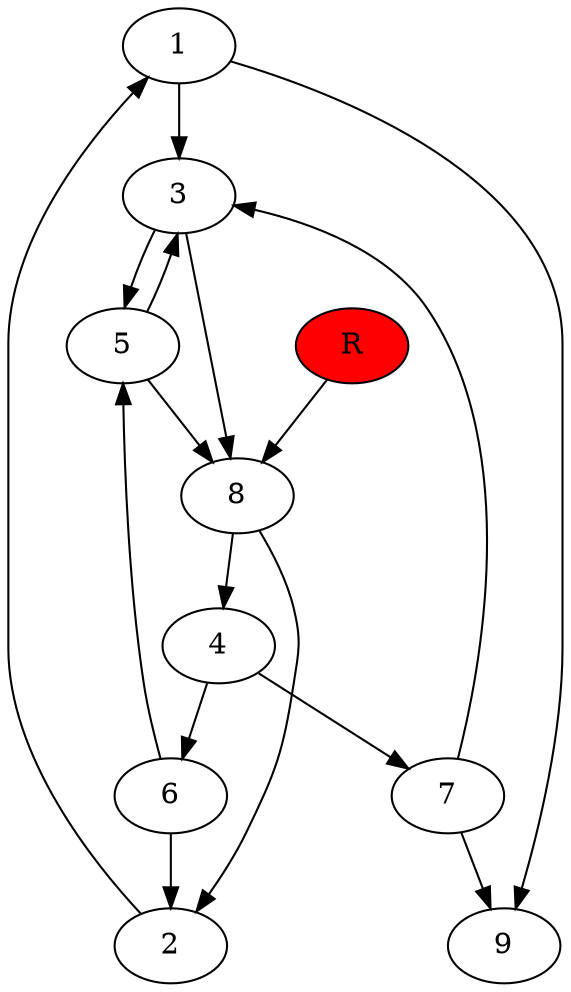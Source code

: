 digraph prb9639 {
	1
	2
	3
	4
	5
	6
	7
	8
	R [fillcolor="#ff0000" style=filled]
	1 -> 3
	1 -> 9
	2 -> 1
	3 -> 5
	3 -> 8
	4 -> 6
	4 -> 7
	5 -> 3
	5 -> 8
	6 -> 2
	6 -> 5
	7 -> 3
	7 -> 9
	8 -> 2
	8 -> 4
	R -> 8
}
